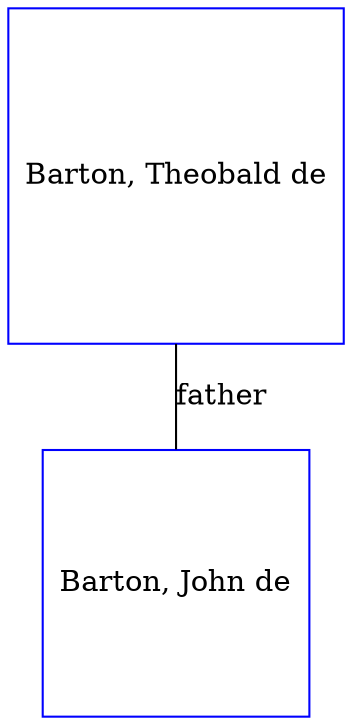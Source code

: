 digraph D {
    edge [dir=none];    node [shape=box];    "016362"   [label="Barton, John de", shape=box, regular=1, color="blue"] ;
"016363"   [label="Barton, Theobald de", shape=box, regular=1, color="blue"] ;
016363->016362 [label="father",arrowsize=0.0]; 
}